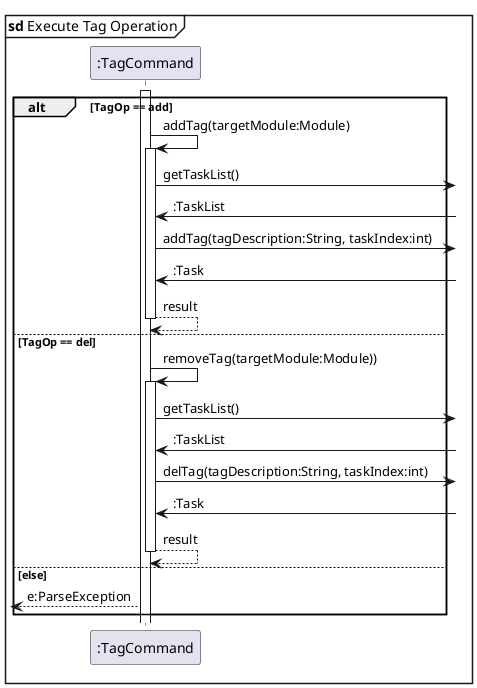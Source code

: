 @startuml
'https://plantuml.com/sequence-diagram

skinparam shadowing false
participant ":TagCommand" as TagCommand

mainframe **sd** Execute Tag Operation

activate TagCommand

alt TagOp == add
TagCommand -> TagCommand:addTag(targetModule:Module)
activate TagCommand
TagCommand ->] :getTaskList()
TagCommand <-] ::TaskList
TagCommand ->] :addTag(tagDescription:String, taskIndex:int)
TagCommand <-] ::Task
return result

else TagOp == del
TagCommand -> TagCommand:removeTag(targetModule:Module))
activate TagCommand
TagCommand ->] :getTaskList()
TagCommand <-] ::TaskList
TagCommand ->] :delTag(tagDescription:String, taskIndex:int)
TagCommand <-] ::Task
return result

else else
[<-- TagCommand:e:ParseException

end

@enduml